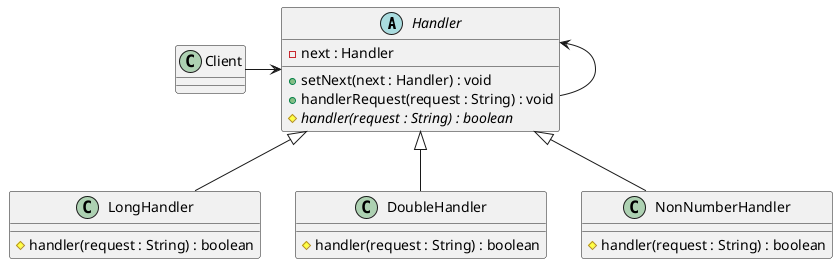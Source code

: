 @startuml

abstract class Handler {
  - next : Handler
  + setNext(next : Handler) : void
  + handlerRequest(request : String) : void
  # {abstract} handler(request : String) : boolean
}
class LongHandler {
  # handler(request : String) : boolean
}
class DoubleHandler {
  # handler(request : String) : boolean
}
class NonNumberHandler {
  # handler(request : String) : boolean
}

Handler <|-- LongHandler
Handler <|-- DoubleHandler
Handler <|-- NonNumberHandler

Handler <- Handler
Client -> Handler

@enduml
